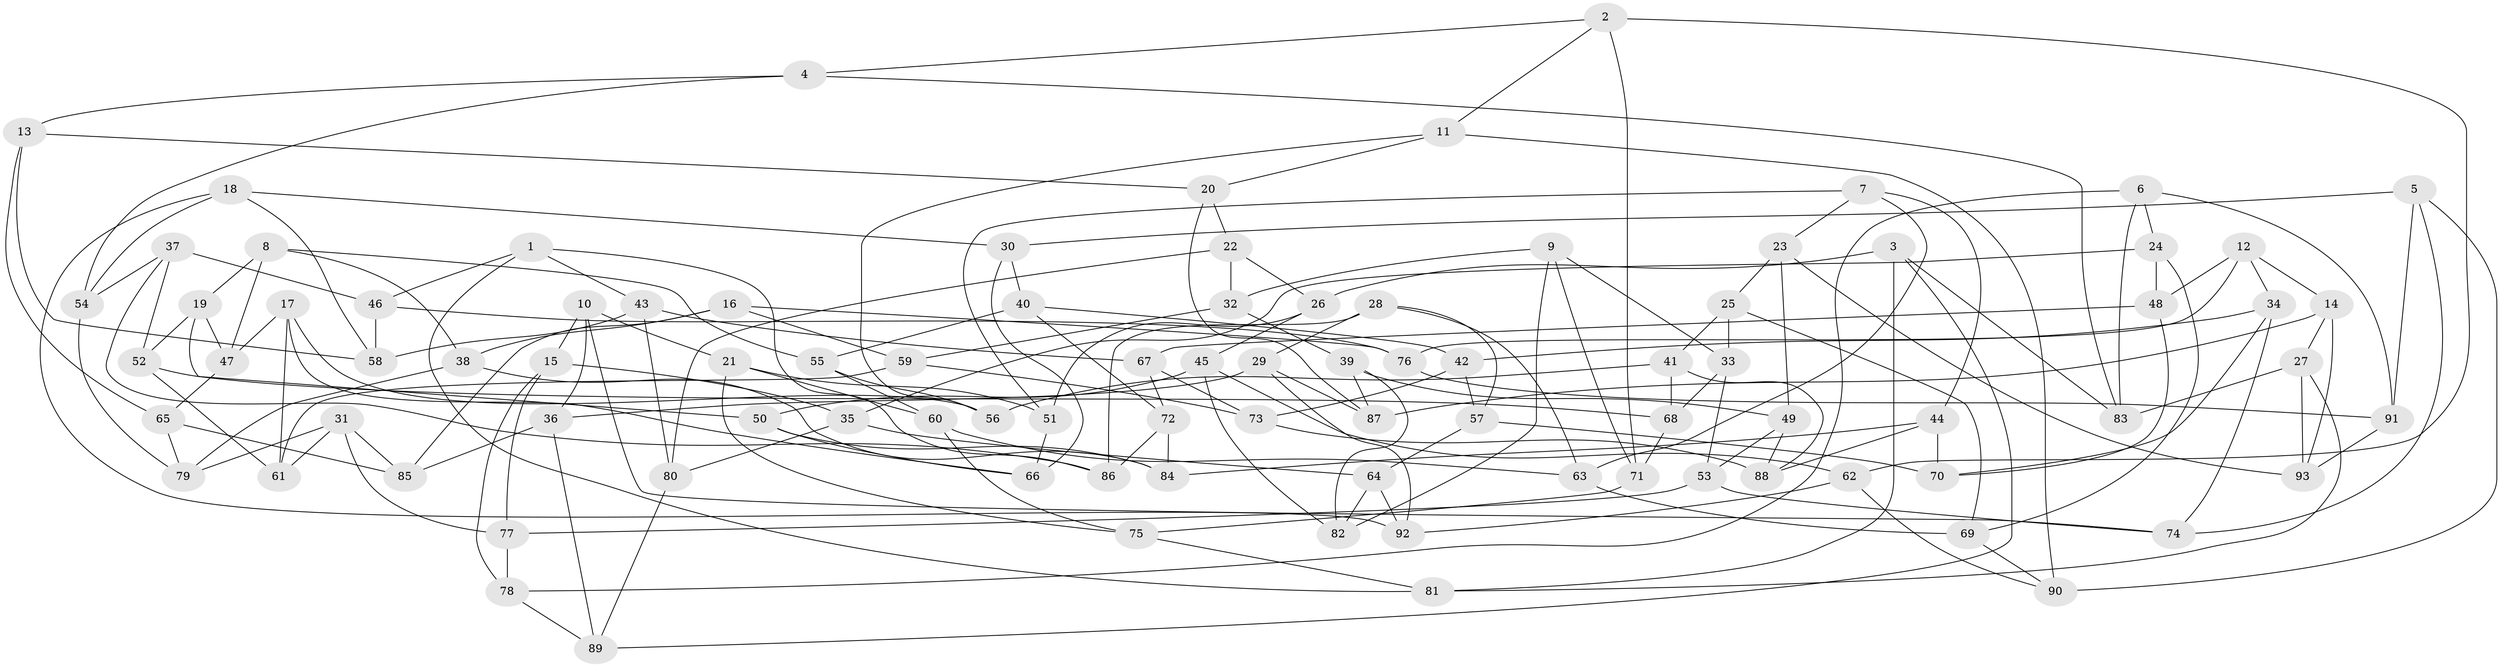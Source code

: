 // Generated by graph-tools (version 1.1) at 2025/56/03/09/25 04:56:59]
// undirected, 93 vertices, 186 edges
graph export_dot {
graph [start="1"]
  node [color=gray90,style=filled];
  1;
  2;
  3;
  4;
  5;
  6;
  7;
  8;
  9;
  10;
  11;
  12;
  13;
  14;
  15;
  16;
  17;
  18;
  19;
  20;
  21;
  22;
  23;
  24;
  25;
  26;
  27;
  28;
  29;
  30;
  31;
  32;
  33;
  34;
  35;
  36;
  37;
  38;
  39;
  40;
  41;
  42;
  43;
  44;
  45;
  46;
  47;
  48;
  49;
  50;
  51;
  52;
  53;
  54;
  55;
  56;
  57;
  58;
  59;
  60;
  61;
  62;
  63;
  64;
  65;
  66;
  67;
  68;
  69;
  70;
  71;
  72;
  73;
  74;
  75;
  76;
  77;
  78;
  79;
  80;
  81;
  82;
  83;
  84;
  85;
  86;
  87;
  88;
  89;
  90;
  91;
  92;
  93;
  1 -- 43;
  1 -- 46;
  1 -- 81;
  1 -- 86;
  2 -- 11;
  2 -- 62;
  2 -- 71;
  2 -- 4;
  3 -- 83;
  3 -- 89;
  3 -- 26;
  3 -- 81;
  4 -- 13;
  4 -- 83;
  4 -- 54;
  5 -- 90;
  5 -- 91;
  5 -- 30;
  5 -- 74;
  6 -- 78;
  6 -- 24;
  6 -- 91;
  6 -- 83;
  7 -- 51;
  7 -- 44;
  7 -- 63;
  7 -- 23;
  8 -- 19;
  8 -- 47;
  8 -- 55;
  8 -- 38;
  9 -- 82;
  9 -- 32;
  9 -- 71;
  9 -- 33;
  10 -- 36;
  10 -- 15;
  10 -- 74;
  10 -- 21;
  11 -- 20;
  11 -- 90;
  11 -- 56;
  12 -- 48;
  12 -- 76;
  12 -- 14;
  12 -- 34;
  13 -- 65;
  13 -- 20;
  13 -- 58;
  14 -- 27;
  14 -- 87;
  14 -- 93;
  15 -- 78;
  15 -- 35;
  15 -- 77;
  16 -- 85;
  16 -- 38;
  16 -- 59;
  16 -- 76;
  17 -- 56;
  17 -- 47;
  17 -- 66;
  17 -- 61;
  18 -- 54;
  18 -- 58;
  18 -- 30;
  18 -- 92;
  19 -- 47;
  19 -- 50;
  19 -- 52;
  20 -- 22;
  20 -- 87;
  21 -- 51;
  21 -- 60;
  21 -- 75;
  22 -- 80;
  22 -- 26;
  22 -- 32;
  23 -- 49;
  23 -- 25;
  23 -- 93;
  24 -- 35;
  24 -- 48;
  24 -- 69;
  25 -- 41;
  25 -- 33;
  25 -- 69;
  26 -- 45;
  26 -- 51;
  27 -- 93;
  27 -- 83;
  27 -- 81;
  28 -- 57;
  28 -- 63;
  28 -- 86;
  28 -- 29;
  29 -- 92;
  29 -- 87;
  29 -- 36;
  30 -- 66;
  30 -- 40;
  31 -- 85;
  31 -- 77;
  31 -- 79;
  31 -- 61;
  32 -- 39;
  32 -- 59;
  33 -- 53;
  33 -- 68;
  34 -- 70;
  34 -- 74;
  34 -- 42;
  35 -- 64;
  35 -- 80;
  36 -- 85;
  36 -- 89;
  37 -- 86;
  37 -- 54;
  37 -- 46;
  37 -- 52;
  38 -- 79;
  38 -- 84;
  39 -- 82;
  39 -- 49;
  39 -- 87;
  40 -- 72;
  40 -- 55;
  40 -- 42;
  41 -- 56;
  41 -- 88;
  41 -- 68;
  42 -- 57;
  42 -- 73;
  43 -- 67;
  43 -- 80;
  43 -- 58;
  44 -- 88;
  44 -- 70;
  44 -- 84;
  45 -- 62;
  45 -- 50;
  45 -- 82;
  46 -- 58;
  46 -- 76;
  47 -- 65;
  48 -- 70;
  48 -- 67;
  49 -- 53;
  49 -- 88;
  50 -- 66;
  50 -- 84;
  51 -- 66;
  52 -- 68;
  52 -- 61;
  53 -- 77;
  53 -- 74;
  54 -- 79;
  55 -- 60;
  55 -- 56;
  57 -- 64;
  57 -- 70;
  59 -- 61;
  59 -- 73;
  60 -- 75;
  60 -- 63;
  62 -- 92;
  62 -- 90;
  63 -- 69;
  64 -- 82;
  64 -- 92;
  65 -- 79;
  65 -- 85;
  67 -- 73;
  67 -- 72;
  68 -- 71;
  69 -- 90;
  71 -- 75;
  72 -- 86;
  72 -- 84;
  73 -- 88;
  75 -- 81;
  76 -- 91;
  77 -- 78;
  78 -- 89;
  80 -- 89;
  91 -- 93;
}
